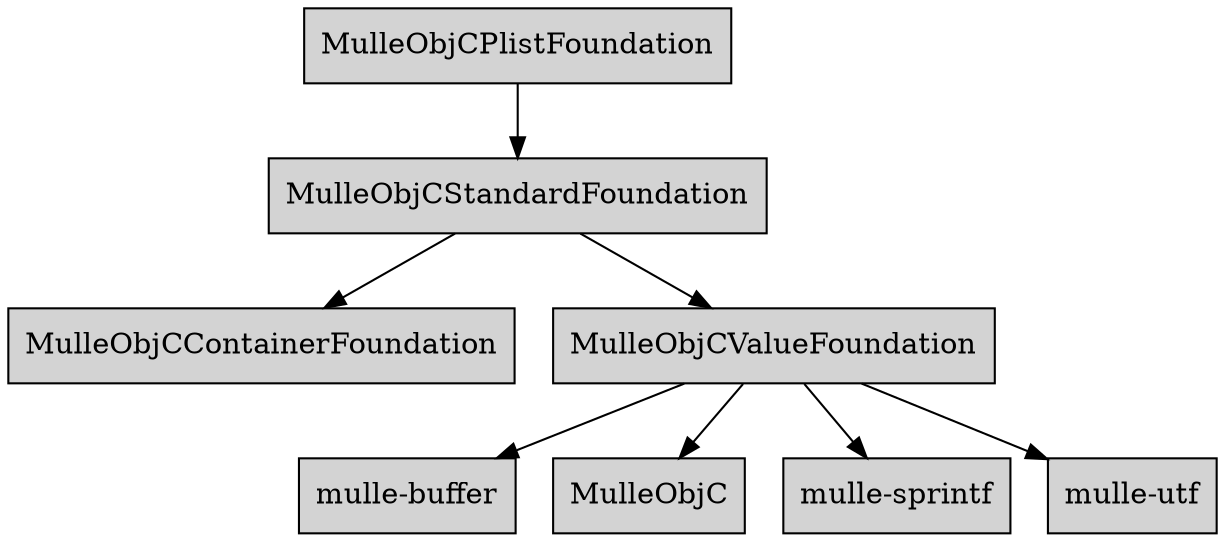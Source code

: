 digraph sourcetree
{
   node [ shape="box"; style="filled" ]
   "MulleObjCPlistFoundation" -> "MulleObjCStandardFoundation"
   "MulleObjCStandardFoundation" -> "MulleObjCContainerFoundation"
   "MulleObjCStandardFoundation" -> "MulleObjCValueFoundation"
   "MulleObjCValueFoundation" -> "mulle-buffer"
   "MulleObjCValueFoundation" -> "MulleObjC"
   "MulleObjCValueFoundation" -> "mulle-sprintf"
   "MulleObjCValueFoundation" -> "mulle-utf"
}
